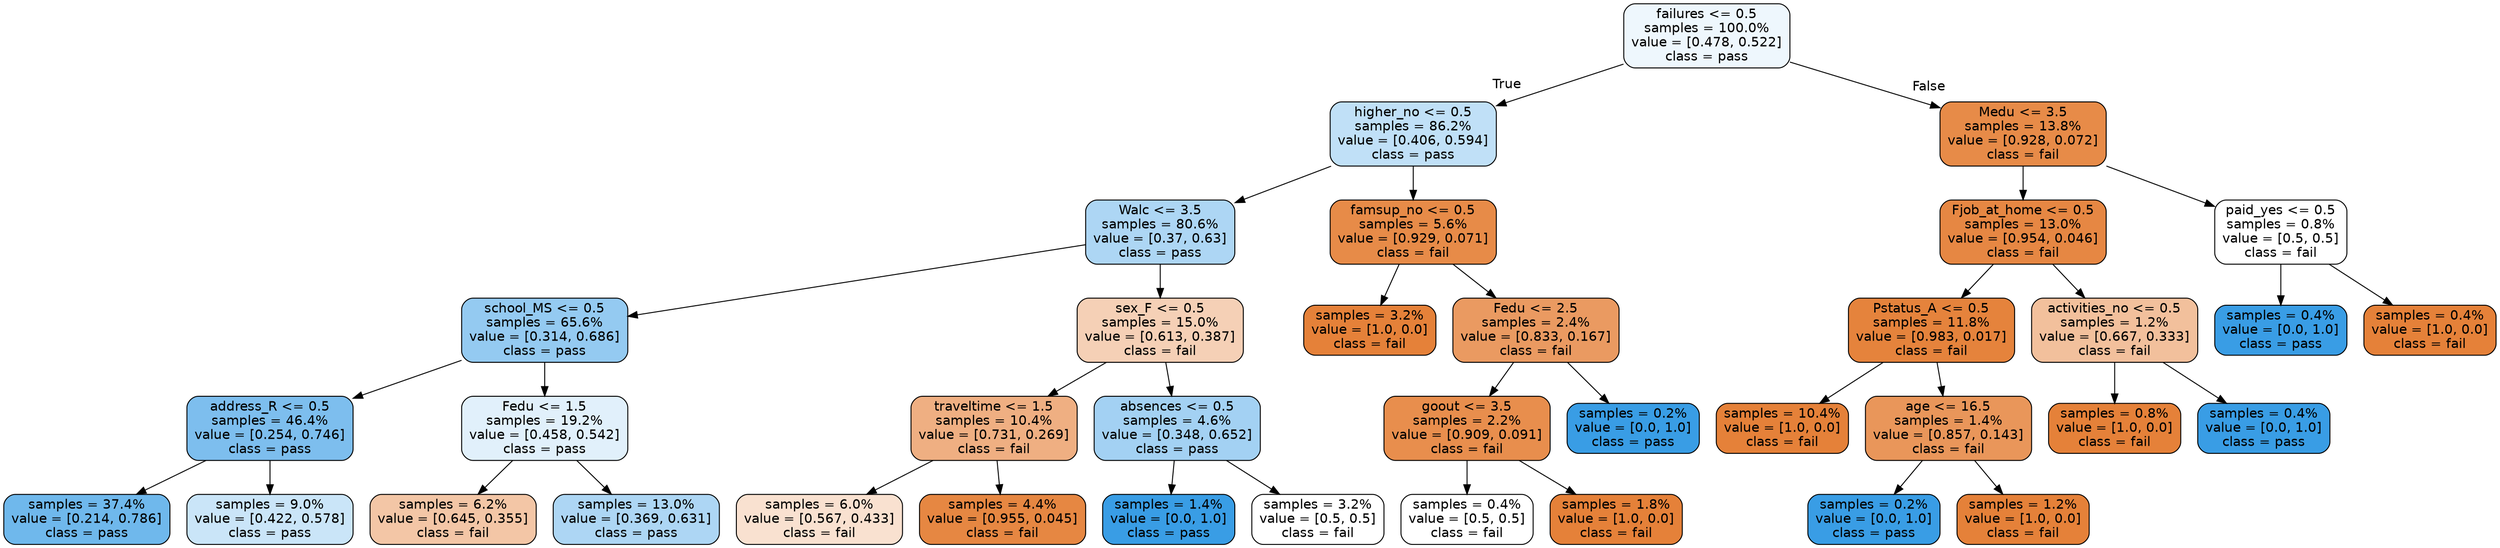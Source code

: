 digraph Tree {
node [shape=box, style="filled, rounded", color="black", fontname="helvetica"] ;
edge [fontname="helvetica"] ;
0 [label="failures <= 0.5\nsamples = 100.0%\nvalue = [0.478, 0.522]\nclass = pass", fillcolor="#eef7fd"] ;
1 [label="higher_no <= 0.5\nsamples = 86.2%\nvalue = [0.406, 0.594]\nclass = pass", fillcolor="#c0e0f7"] ;
0 -> 1 [labeldistance=2.5, labelangle=45, headlabel="True"] ;
2 [label="Walc <= 3.5\nsamples = 80.6%\nvalue = [0.37, 0.63]\nclass = pass", fillcolor="#add6f4"] ;
1 -> 2 ;
3 [label="school_MS <= 0.5\nsamples = 65.6%\nvalue = [0.314, 0.686]\nclass = pass", fillcolor="#94caf1"] ;
2 -> 3 ;
4 [label="address_R <= 0.5\nsamples = 46.4%\nvalue = [0.254, 0.746]\nclass = pass", fillcolor="#7dbeee"] ;
3 -> 4 ;
5 [label="samples = 37.4%\nvalue = [0.214, 0.786]\nclass = pass", fillcolor="#6fb8ec"] ;
4 -> 5 ;
6 [label="samples = 9.0%\nvalue = [0.422, 0.578]\nclass = pass", fillcolor="#cae5f8"] ;
4 -> 6 ;
7 [label="Fedu <= 1.5\nsamples = 19.2%\nvalue = [0.458, 0.542]\nclass = pass", fillcolor="#e1f0fb"] ;
3 -> 7 ;
8 [label="samples = 6.2%\nvalue = [0.645, 0.355]\nclass = fail", fillcolor="#f3c6a6"] ;
7 -> 8 ;
9 [label="samples = 13.0%\nvalue = [0.369, 0.631]\nclass = pass", fillcolor="#add6f4"] ;
7 -> 9 ;
10 [label="sex_F <= 0.5\nsamples = 15.0%\nvalue = [0.613, 0.387]\nclass = fail", fillcolor="#f5d0b6"] ;
2 -> 10 ;
11 [label="traveltime <= 1.5\nsamples = 10.4%\nvalue = [0.731, 0.269]\nclass = fail", fillcolor="#efaf82"] ;
10 -> 11 ;
12 [label="samples = 6.0%\nvalue = [0.567, 0.433]\nclass = fail", fillcolor="#f9e1d0"] ;
11 -> 12 ;
13 [label="samples = 4.4%\nvalue = [0.955, 0.045]\nclass = fail", fillcolor="#e68742"] ;
11 -> 13 ;
14 [label="absences <= 0.5\nsamples = 4.6%\nvalue = [0.348, 0.652]\nclass = pass", fillcolor="#a3d1f3"] ;
10 -> 14 ;
15 [label="samples = 1.4%\nvalue = [0.0, 1.0]\nclass = pass", fillcolor="#399de5"] ;
14 -> 15 ;
16 [label="samples = 3.2%\nvalue = [0.5, 0.5]\nclass = fail", fillcolor="#ffffff"] ;
14 -> 16 ;
17 [label="famsup_no <= 0.5\nsamples = 5.6%\nvalue = [0.929, 0.071]\nclass = fail", fillcolor="#e78b48"] ;
1 -> 17 ;
18 [label="samples = 3.2%\nvalue = [1.0, 0.0]\nclass = fail", fillcolor="#e58139"] ;
17 -> 18 ;
19 [label="Fedu <= 2.5\nsamples = 2.4%\nvalue = [0.833, 0.167]\nclass = fail", fillcolor="#ea9a61"] ;
17 -> 19 ;
20 [label="goout <= 3.5\nsamples = 2.2%\nvalue = [0.909, 0.091]\nclass = fail", fillcolor="#e88e4d"] ;
19 -> 20 ;
21 [label="samples = 0.4%\nvalue = [0.5, 0.5]\nclass = fail", fillcolor="#ffffff"] ;
20 -> 21 ;
22 [label="samples = 1.8%\nvalue = [1.0, 0.0]\nclass = fail", fillcolor="#e58139"] ;
20 -> 22 ;
23 [label="samples = 0.2%\nvalue = [0.0, 1.0]\nclass = pass", fillcolor="#399de5"] ;
19 -> 23 ;
24 [label="Medu <= 3.5\nsamples = 13.8%\nvalue = [0.928, 0.072]\nclass = fail", fillcolor="#e78b48"] ;
0 -> 24 [labeldistance=2.5, labelangle=-45, headlabel="False"] ;
25 [label="Fjob_at_home <= 0.5\nsamples = 13.0%\nvalue = [0.954, 0.046]\nclass = fail", fillcolor="#e68743"] ;
24 -> 25 ;
26 [label="Pstatus_A <= 0.5\nsamples = 11.8%\nvalue = [0.983, 0.017]\nclass = fail", fillcolor="#e5833c"] ;
25 -> 26 ;
27 [label="samples = 10.4%\nvalue = [1.0, 0.0]\nclass = fail", fillcolor="#e58139"] ;
26 -> 27 ;
28 [label="age <= 16.5\nsamples = 1.4%\nvalue = [0.857, 0.143]\nclass = fail", fillcolor="#e9965a"] ;
26 -> 28 ;
29 [label="samples = 0.2%\nvalue = [0.0, 1.0]\nclass = pass", fillcolor="#399de5"] ;
28 -> 29 ;
30 [label="samples = 1.2%\nvalue = [1.0, 0.0]\nclass = fail", fillcolor="#e58139"] ;
28 -> 30 ;
31 [label="activities_no <= 0.5\nsamples = 1.2%\nvalue = [0.667, 0.333]\nclass = fail", fillcolor="#f2c09c"] ;
25 -> 31 ;
32 [label="samples = 0.8%\nvalue = [1.0, 0.0]\nclass = fail", fillcolor="#e58139"] ;
31 -> 32 ;
33 [label="samples = 0.4%\nvalue = [0.0, 1.0]\nclass = pass", fillcolor="#399de5"] ;
31 -> 33 ;
34 [label="paid_yes <= 0.5\nsamples = 0.8%\nvalue = [0.5, 0.5]\nclass = fail", fillcolor="#ffffff"] ;
24 -> 34 ;
35 [label="samples = 0.4%\nvalue = [0.0, 1.0]\nclass = pass", fillcolor="#399de5"] ;
34 -> 35 ;
36 [label="samples = 0.4%\nvalue = [1.0, 0.0]\nclass = fail", fillcolor="#e58139"] ;
34 -> 36 ;
}